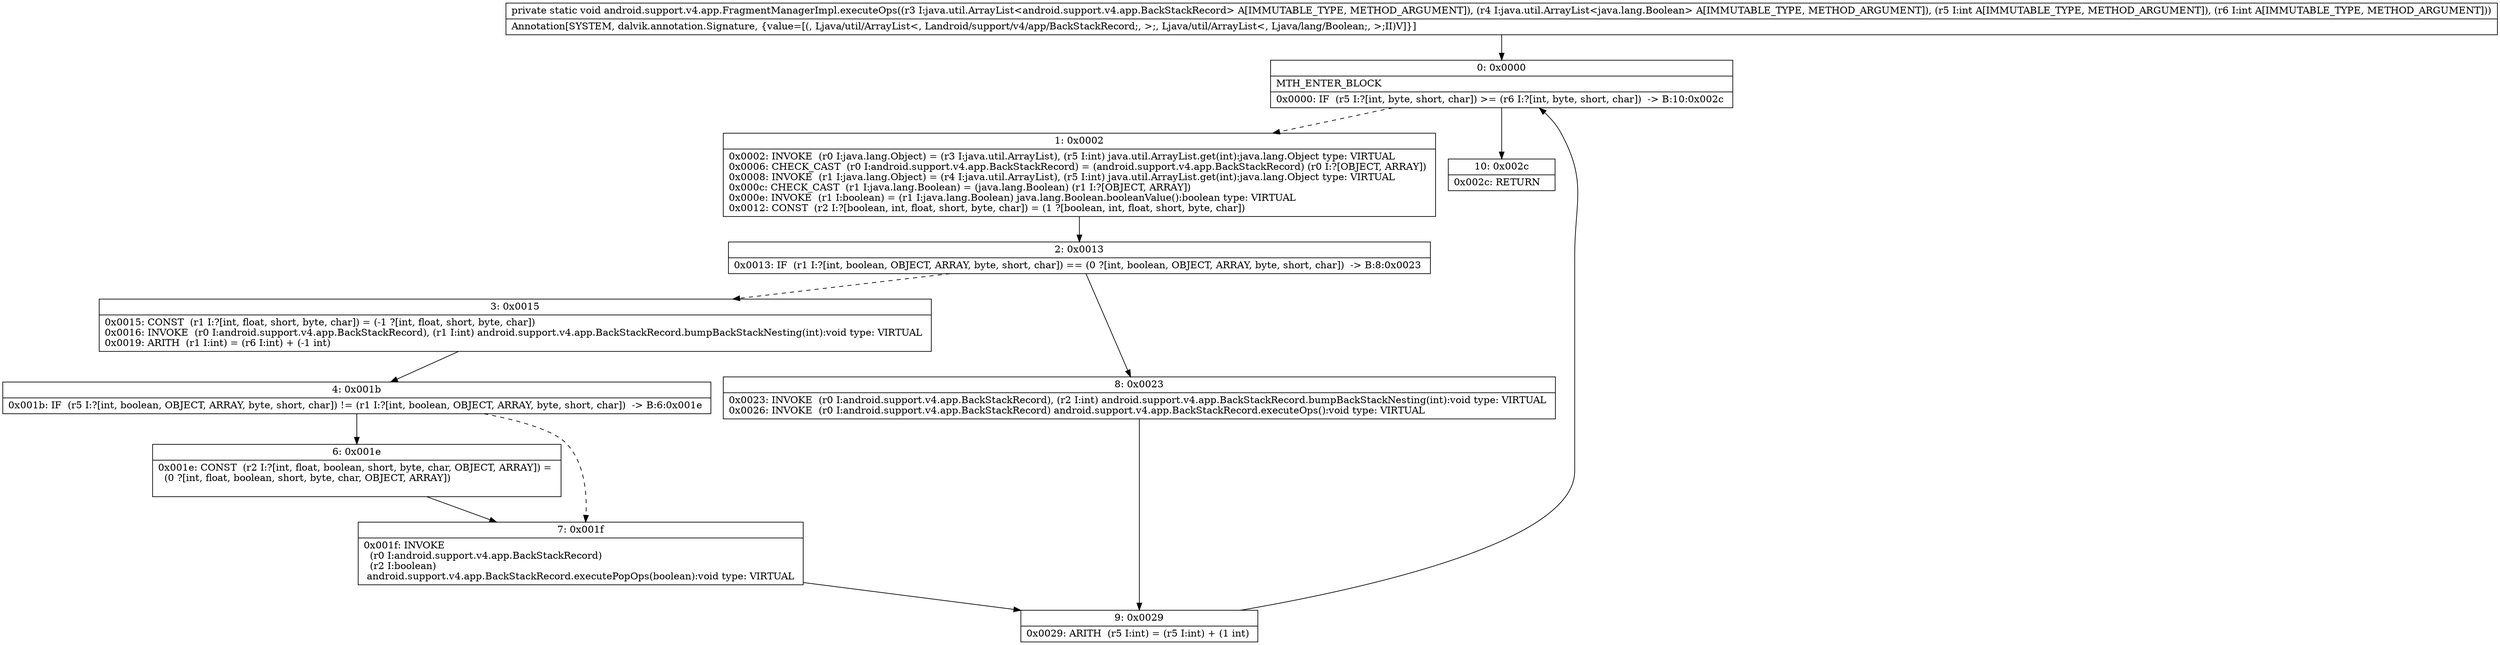 digraph "CFG forandroid.support.v4.app.FragmentManagerImpl.executeOps(Ljava\/util\/ArrayList;Ljava\/util\/ArrayList;II)V" {
Node_0 [shape=record,label="{0\:\ 0x0000|MTH_ENTER_BLOCK\l|0x0000: IF  (r5 I:?[int, byte, short, char]) \>= (r6 I:?[int, byte, short, char])  \-\> B:10:0x002c \l}"];
Node_1 [shape=record,label="{1\:\ 0x0002|0x0002: INVOKE  (r0 I:java.lang.Object) = (r3 I:java.util.ArrayList), (r5 I:int) java.util.ArrayList.get(int):java.lang.Object type: VIRTUAL \l0x0006: CHECK_CAST  (r0 I:android.support.v4.app.BackStackRecord) = (android.support.v4.app.BackStackRecord) (r0 I:?[OBJECT, ARRAY]) \l0x0008: INVOKE  (r1 I:java.lang.Object) = (r4 I:java.util.ArrayList), (r5 I:int) java.util.ArrayList.get(int):java.lang.Object type: VIRTUAL \l0x000c: CHECK_CAST  (r1 I:java.lang.Boolean) = (java.lang.Boolean) (r1 I:?[OBJECT, ARRAY]) \l0x000e: INVOKE  (r1 I:boolean) = (r1 I:java.lang.Boolean) java.lang.Boolean.booleanValue():boolean type: VIRTUAL \l0x0012: CONST  (r2 I:?[boolean, int, float, short, byte, char]) = (1 ?[boolean, int, float, short, byte, char]) \l}"];
Node_2 [shape=record,label="{2\:\ 0x0013|0x0013: IF  (r1 I:?[int, boolean, OBJECT, ARRAY, byte, short, char]) == (0 ?[int, boolean, OBJECT, ARRAY, byte, short, char])  \-\> B:8:0x0023 \l}"];
Node_3 [shape=record,label="{3\:\ 0x0015|0x0015: CONST  (r1 I:?[int, float, short, byte, char]) = (\-1 ?[int, float, short, byte, char]) \l0x0016: INVOKE  (r0 I:android.support.v4.app.BackStackRecord), (r1 I:int) android.support.v4.app.BackStackRecord.bumpBackStackNesting(int):void type: VIRTUAL \l0x0019: ARITH  (r1 I:int) = (r6 I:int) + (\-1 int) \l}"];
Node_4 [shape=record,label="{4\:\ 0x001b|0x001b: IF  (r5 I:?[int, boolean, OBJECT, ARRAY, byte, short, char]) != (r1 I:?[int, boolean, OBJECT, ARRAY, byte, short, char])  \-\> B:6:0x001e \l}"];
Node_6 [shape=record,label="{6\:\ 0x001e|0x001e: CONST  (r2 I:?[int, float, boolean, short, byte, char, OBJECT, ARRAY]) = \l  (0 ?[int, float, boolean, short, byte, char, OBJECT, ARRAY])\l \l}"];
Node_7 [shape=record,label="{7\:\ 0x001f|0x001f: INVOKE  \l  (r0 I:android.support.v4.app.BackStackRecord)\l  (r2 I:boolean)\l android.support.v4.app.BackStackRecord.executePopOps(boolean):void type: VIRTUAL \l}"];
Node_8 [shape=record,label="{8\:\ 0x0023|0x0023: INVOKE  (r0 I:android.support.v4.app.BackStackRecord), (r2 I:int) android.support.v4.app.BackStackRecord.bumpBackStackNesting(int):void type: VIRTUAL \l0x0026: INVOKE  (r0 I:android.support.v4.app.BackStackRecord) android.support.v4.app.BackStackRecord.executeOps():void type: VIRTUAL \l}"];
Node_9 [shape=record,label="{9\:\ 0x0029|0x0029: ARITH  (r5 I:int) = (r5 I:int) + (1 int) \l}"];
Node_10 [shape=record,label="{10\:\ 0x002c|0x002c: RETURN   \l}"];
MethodNode[shape=record,label="{private static void android.support.v4.app.FragmentManagerImpl.executeOps((r3 I:java.util.ArrayList\<android.support.v4.app.BackStackRecord\> A[IMMUTABLE_TYPE, METHOD_ARGUMENT]), (r4 I:java.util.ArrayList\<java.lang.Boolean\> A[IMMUTABLE_TYPE, METHOD_ARGUMENT]), (r5 I:int A[IMMUTABLE_TYPE, METHOD_ARGUMENT]), (r6 I:int A[IMMUTABLE_TYPE, METHOD_ARGUMENT]))  | Annotation[SYSTEM, dalvik.annotation.Signature, \{value=[(, Ljava\/util\/ArrayList\<, Landroid\/support\/v4\/app\/BackStackRecord;, \>;, Ljava\/util\/ArrayList\<, Ljava\/lang\/Boolean;, \>;II)V]\}]\l}"];
MethodNode -> Node_0;
Node_0 -> Node_1[style=dashed];
Node_0 -> Node_10;
Node_1 -> Node_2;
Node_2 -> Node_3[style=dashed];
Node_2 -> Node_8;
Node_3 -> Node_4;
Node_4 -> Node_6;
Node_4 -> Node_7[style=dashed];
Node_6 -> Node_7;
Node_7 -> Node_9;
Node_8 -> Node_9;
Node_9 -> Node_0;
}

